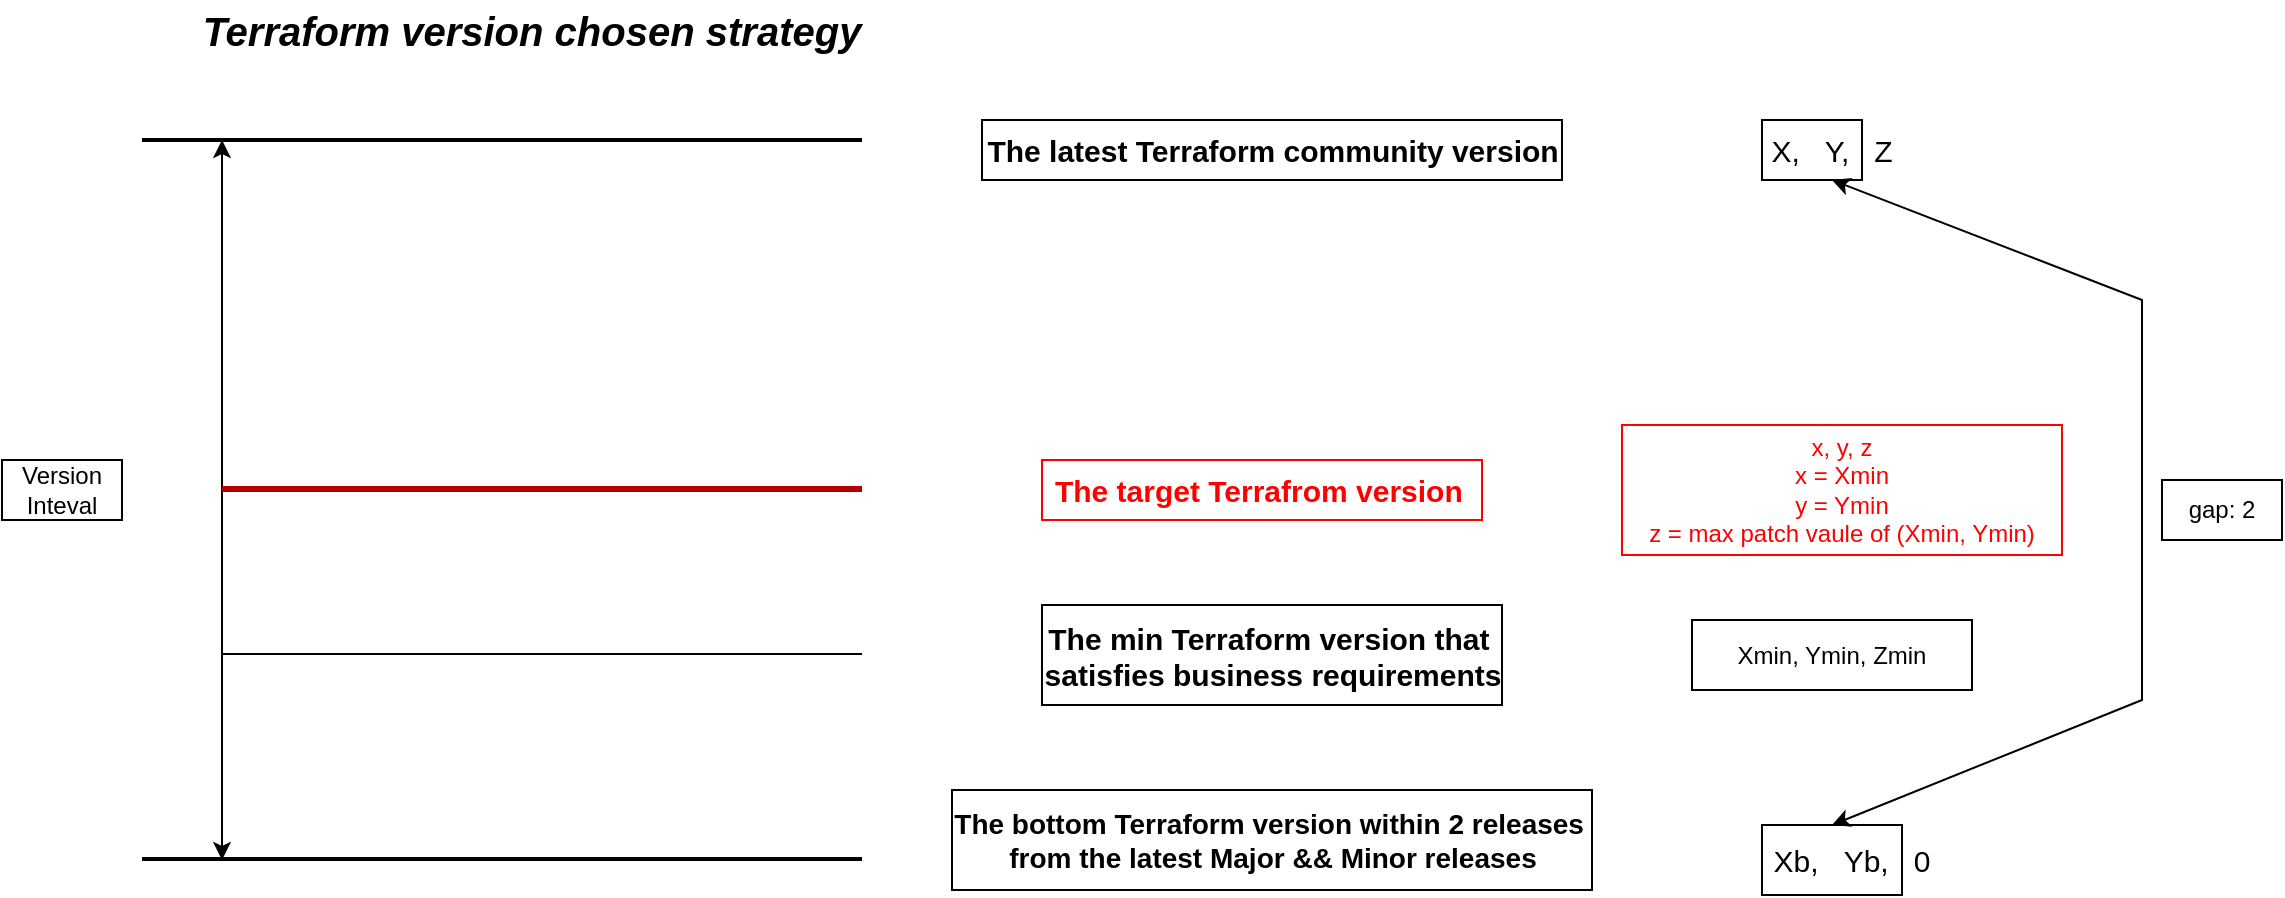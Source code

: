 <mxfile version="24.8.6" pages="2">
  <diagram name="terraform-version-chosen-strategy" id="SNY0OpUELZmeCXlAanHq">
    <mxGraphModel dx="1122" dy="652" grid="1" gridSize="10" guides="1" tooltips="1" connect="1" arrows="1" fold="1" page="1" pageScale="1" pageWidth="850" pageHeight="1100" math="0" shadow="0">
      <root>
        <mxCell id="0" />
        <mxCell id="1" parent="0" />
        <mxCell id="e1wBllEiI9DtdUGpIRzY-41" value="" style="rounded=0;whiteSpace=wrap;html=1;fillColor=none;" parent="1" vertex="1">
          <mxGeometry x="890" y="150" width="50" height="30" as="geometry" />
        </mxCell>
        <mxCell id="e1wBllEiI9DtdUGpIRzY-3" value="" style="endArrow=none;html=1;rounded=0;strokeWidth=2;" parent="1" edge="1">
          <mxGeometry width="50" height="50" relative="1" as="geometry">
            <mxPoint x="80" y="160" as="sourcePoint" />
            <mxPoint x="440" y="160" as="targetPoint" />
          </mxGeometry>
        </mxCell>
        <mxCell id="e1wBllEiI9DtdUGpIRzY-4" value="" style="endArrow=none;html=1;rounded=0;strokeWidth=2;" parent="1" edge="1">
          <mxGeometry width="50" height="50" relative="1" as="geometry">
            <mxPoint x="80" y="519.5" as="sourcePoint" />
            <mxPoint x="440" y="519.5" as="targetPoint" />
          </mxGeometry>
        </mxCell>
        <mxCell id="e1wBllEiI9DtdUGpIRzY-6" value="&lt;font style=&quot;font-size: 15px;&quot;&gt;&lt;span&gt;The latest Terraform community version&lt;/span&gt;&lt;/font&gt;" style="text;html=1;align=center;verticalAlign=middle;resizable=0;points=[];autosize=1;strokeColor=default;fillColor=none;fontStyle=1" parent="1" vertex="1">
          <mxGeometry x="500" y="150" width="290" height="30" as="geometry" />
        </mxCell>
        <mxCell id="e1wBllEiI9DtdUGpIRzY-8" value="The bottom Terraform version within 2 releases&amp;nbsp;&lt;br style=&quot;font-size: 14px;&quot;&gt;from the latest Major &amp;amp;&amp;amp; Minor releases" style="text;html=1;align=center;verticalAlign=middle;resizable=0;points=[];autosize=1;strokeColor=default;fillColor=none;gradientColor=none;fontSize=14;fontStyle=1" parent="1" vertex="1">
          <mxGeometry x="485" y="485" width="320" height="50" as="geometry" />
        </mxCell>
        <mxCell id="e1wBllEiI9DtdUGpIRzY-13" value="" style="endArrow=classic;startArrow=classic;html=1;rounded=0;" parent="1" edge="1">
          <mxGeometry width="50" height="50" relative="1" as="geometry">
            <mxPoint x="120" y="520" as="sourcePoint" />
            <mxPoint x="120" y="160" as="targetPoint" />
          </mxGeometry>
        </mxCell>
        <mxCell id="e1wBllEiI9DtdUGpIRzY-14" value="Version&lt;div&gt;Inteval&lt;/div&gt;" style="text;html=1;align=center;verticalAlign=middle;whiteSpace=wrap;rounded=0;strokeColor=default;" parent="1" vertex="1">
          <mxGeometry x="10" y="320" width="60" height="30" as="geometry" />
        </mxCell>
        <mxCell id="e1wBllEiI9DtdUGpIRzY-40" value="&lt;font style=&quot;font-size: 15px;&quot;&gt;X,&amp;nbsp; &amp;nbsp;Y,&amp;nbsp; &amp;nbsp;Z&lt;/font&gt;" style="text;html=1;align=center;verticalAlign=middle;whiteSpace=wrap;rounded=0;fillColor=none;strokeColor=none;" parent="1" vertex="1">
          <mxGeometry x="870" y="150" width="110" height="30" as="geometry" />
        </mxCell>
        <mxCell id="e1wBllEiI9DtdUGpIRzY-43" value="&lt;font style=&quot;font-size: 15px;&quot;&gt;Xb,&amp;nbsp; &amp;nbsp;Yb,&amp;nbsp; &amp;nbsp;0&lt;/font&gt;" style="text;html=1;align=center;verticalAlign=middle;whiteSpace=wrap;rounded=0;fillColor=none;strokeColor=none;" parent="1" vertex="1">
          <mxGeometry x="880" y="505" width="110" height="30" as="geometry" />
        </mxCell>
        <mxCell id="e1wBllEiI9DtdUGpIRzY-44" value="" style="rounded=0;whiteSpace=wrap;html=1;fillColor=none;" parent="1" vertex="1">
          <mxGeometry x="890" y="502.5" width="70" height="35" as="geometry" />
        </mxCell>
        <mxCell id="e1wBllEiI9DtdUGpIRzY-48" value="" style="endArrow=classic;startArrow=classic;html=1;rounded=0;exitX=0.5;exitY=0;exitDx=0;exitDy=0;" parent="1" source="e1wBllEiI9DtdUGpIRzY-44" edge="1">
          <mxGeometry width="50" height="50" relative="1" as="geometry">
            <mxPoint x="919" y="506" as="sourcePoint" />
            <mxPoint x="925" y="180" as="targetPoint" />
            <Array as="points">
              <mxPoint x="1080" y="440" />
              <mxPoint x="1080" y="240" />
            </Array>
          </mxGeometry>
        </mxCell>
        <mxCell id="e1wBllEiI9DtdUGpIRzY-49" value="gap: 2" style="text;html=1;align=center;verticalAlign=middle;whiteSpace=wrap;rounded=0;fillColor=none;gradientColor=none;strokeColor=default;" parent="1" vertex="1">
          <mxGeometry x="1090" y="330" width="60" height="30" as="geometry" />
        </mxCell>
        <mxCell id="e1wBllEiI9DtdUGpIRzY-51" value="&lt;font style=&quot;font-size: 15px;&quot;&gt;&lt;span&gt;The min Terraform version that&amp;nbsp;&lt;/span&gt;&lt;/font&gt;&lt;div&gt;&lt;font style=&quot;font-size: 15px;&quot;&gt;&lt;span&gt;satisfies&amp;nbsp;&lt;/span&gt;&lt;/font&gt;&lt;span style=&quot;font-size: 15px; background-color: initial;&quot;&gt;business requirements&lt;/span&gt;&lt;/div&gt;" style="text;html=1;align=center;verticalAlign=middle;resizable=0;points=[];autosize=1;strokeColor=default;fillColor=none;fontStyle=1" parent="1" vertex="1">
          <mxGeometry x="530" y="392.5" width="230" height="50" as="geometry" />
        </mxCell>
        <mxCell id="e1wBllEiI9DtdUGpIRzY-52" value="" style="endArrow=none;html=1;rounded=0;" parent="1" edge="1">
          <mxGeometry width="50" height="50" relative="1" as="geometry">
            <mxPoint x="120" y="417" as="sourcePoint" />
            <mxPoint x="440" y="417" as="targetPoint" />
          </mxGeometry>
        </mxCell>
        <mxCell id="e1wBllEiI9DtdUGpIRzY-54" value="Xmin, Ymin, Zmin" style="rounded=0;whiteSpace=wrap;html=1;fillColor=none;" parent="1" vertex="1">
          <mxGeometry x="855" y="400" width="140" height="35" as="geometry" />
        </mxCell>
        <mxCell id="e1wBllEiI9DtdUGpIRzY-56" value="" style="endArrow=none;html=1;rounded=0;fillColor=#e51400;strokeColor=#B20000;strokeWidth=3;" parent="1" edge="1">
          <mxGeometry width="50" height="50" relative="1" as="geometry">
            <mxPoint x="120" y="334.5" as="sourcePoint" />
            <mxPoint x="440" y="334.5" as="targetPoint" />
          </mxGeometry>
        </mxCell>
        <mxCell id="e1wBllEiI9DtdUGpIRzY-57" value="&lt;span style=&quot;font-size: 15px;&quot;&gt;&lt;font color=&quot;#ff0000&quot;&gt;The target Terrafrom version&amp;nbsp;&lt;/font&gt;&lt;/span&gt;" style="text;html=1;align=center;verticalAlign=middle;resizable=0;points=[];autosize=1;strokeColor=#FF0000;fillColor=none;fontStyle=1" parent="1" vertex="1">
          <mxGeometry x="530" y="320" width="220" height="30" as="geometry" />
        </mxCell>
        <mxCell id="e1wBllEiI9DtdUGpIRzY-58" value="&lt;div&gt;&lt;font&gt;x, y, z&lt;/font&gt;&lt;/div&gt;&lt;div&gt;&lt;span style=&quot;background-color: initial;&quot;&gt;x = Xmin&lt;/span&gt;&lt;/div&gt;&lt;div&gt;&lt;span style=&quot;background-color: initial;&quot;&gt;y = Ymin&lt;/span&gt;&lt;/div&gt;&lt;div&gt;&lt;span style=&quot;background-color: initial;&quot;&gt;z = max patch vaule of (Xmin, Ymin)&lt;/span&gt;&lt;/div&gt;" style="rounded=0;whiteSpace=wrap;html=1;fillColor=none;fontColor=#FF0000;strokeColor=#FF0000;" parent="1" vertex="1">
          <mxGeometry x="820" y="302.5" width="220" height="65" as="geometry" />
        </mxCell>
        <mxCell id="e1wBllEiI9DtdUGpIRzY-61" value="&lt;i style=&quot;font-size: 20px;&quot;&gt;&lt;b style=&quot;font-size: 20px;&quot;&gt;Terraform version chosen &lt;font style=&quot;font-size: 20px;&quot;&gt;strategy&lt;/font&gt;&lt;/b&gt;&lt;/i&gt;" style="text;html=1;align=center;verticalAlign=middle;whiteSpace=wrap;rounded=0;strokeColor=none;fontSize=20;" parent="1" vertex="1">
          <mxGeometry x="100" y="90" width="350" height="30" as="geometry" />
        </mxCell>
      </root>
    </mxGraphModel>
  </diagram>
  <diagram name="terraform-cloud-provider-version-chosen-strategy" id="j1X8EAQi7Hy-ihv-SWok">
    <mxGraphModel dx="909" dy="528" grid="1" gridSize="10" guides="1" tooltips="1" connect="1" arrows="1" fold="1" page="1" pageScale="1" pageWidth="850" pageHeight="1100" math="0" shadow="0">
      <root>
        <mxCell id="OY6ilr0GxoHXBJMdgs3u-0" />
        <mxCell id="OY6ilr0GxoHXBJMdgs3u-1" parent="OY6ilr0GxoHXBJMdgs3u-0" />
        <mxCell id="OY6ilr0GxoHXBJMdgs3u-2" value="" style="rounded=0;whiteSpace=wrap;html=1;fillColor=none;" vertex="1" parent="OY6ilr0GxoHXBJMdgs3u-1">
          <mxGeometry x="890" y="150" width="50" height="30" as="geometry" />
        </mxCell>
        <mxCell id="OY6ilr0GxoHXBJMdgs3u-3" value="" style="endArrow=none;html=1;rounded=0;strokeWidth=2;" edge="1" parent="OY6ilr0GxoHXBJMdgs3u-1">
          <mxGeometry width="50" height="50" relative="1" as="geometry">
            <mxPoint x="80" y="160" as="sourcePoint" />
            <mxPoint x="440" y="160" as="targetPoint" />
          </mxGeometry>
        </mxCell>
        <mxCell id="OY6ilr0GxoHXBJMdgs3u-4" value="" style="endArrow=none;html=1;rounded=0;strokeWidth=2;" edge="1" parent="OY6ilr0GxoHXBJMdgs3u-1">
          <mxGeometry width="50" height="50" relative="1" as="geometry">
            <mxPoint x="80" y="519.5" as="sourcePoint" />
            <mxPoint x="440" y="519.5" as="targetPoint" />
          </mxGeometry>
        </mxCell>
        <mxCell id="OY6ilr0GxoHXBJMdgs3u-5" value="&lt;font style=&quot;font-size: 15px;&quot;&gt;&lt;span&gt;The latest Terraform-Cloud-Provide&amp;nbsp;&lt;/span&gt;&lt;/font&gt;&lt;span style=&quot;font-size: 15px; background-color: initial;&quot;&gt;community version&lt;/span&gt;" style="text;html=1;align=center;verticalAlign=middle;resizable=0;points=[];autosize=1;strokeColor=default;fillColor=none;fontStyle=1" vertex="1" parent="OY6ilr0GxoHXBJMdgs3u-1">
          <mxGeometry x="480" y="150" width="390" height="30" as="geometry" />
        </mxCell>
        <mxCell id="OY6ilr0GxoHXBJMdgs3u-6" value="The bottom Terraform-Cloud-Provider&lt;div&gt;&amp;nbsp;version within 20 releases&amp;nbsp;&lt;br style=&quot;font-size: 14px;&quot;&gt;from the latest Major &amp;amp;&amp;amp; Minor releases&lt;/div&gt;" style="text;html=1;align=center;verticalAlign=middle;resizable=0;points=[];autosize=1;strokeColor=default;fillColor=none;gradientColor=none;fontSize=14;fontStyle=1" vertex="1" parent="OY6ilr0GxoHXBJMdgs3u-1">
          <mxGeometry x="540" y="490" width="270" height="60" as="geometry" />
        </mxCell>
        <mxCell id="OY6ilr0GxoHXBJMdgs3u-7" value="" style="endArrow=classic;startArrow=classic;html=1;rounded=0;" edge="1" parent="OY6ilr0GxoHXBJMdgs3u-1">
          <mxGeometry width="50" height="50" relative="1" as="geometry">
            <mxPoint x="120" y="520" as="sourcePoint" />
            <mxPoint x="120" y="240" as="targetPoint" />
          </mxGeometry>
        </mxCell>
        <mxCell id="OY6ilr0GxoHXBJMdgs3u-8" value="Version&lt;div&gt;Inteval&lt;/div&gt;" style="text;html=1;align=center;verticalAlign=middle;whiteSpace=wrap;rounded=0;strokeColor=default;" vertex="1" parent="OY6ilr0GxoHXBJMdgs3u-1">
          <mxGeometry x="20" y="360" width="60" height="30" as="geometry" />
        </mxCell>
        <mxCell id="OY6ilr0GxoHXBJMdgs3u-9" value="&lt;font style=&quot;font-size: 15px;&quot;&gt;X,&amp;nbsp; &amp;nbsp;Y,&amp;nbsp; &amp;nbsp;Z&lt;/font&gt;" style="text;html=1;align=center;verticalAlign=middle;whiteSpace=wrap;rounded=0;fillColor=none;strokeColor=none;" vertex="1" parent="OY6ilr0GxoHXBJMdgs3u-1">
          <mxGeometry x="870" y="150" width="110" height="30" as="geometry" />
        </mxCell>
        <mxCell id="OY6ilr0GxoHXBJMdgs3u-10" value="&lt;font style=&quot;font-size: 15px;&quot;&gt;Xb,&amp;nbsp; &amp;nbsp;Yb,&amp;nbsp; &amp;nbsp;0&lt;/font&gt;" style="text;html=1;align=center;verticalAlign=middle;whiteSpace=wrap;rounded=0;fillColor=none;strokeColor=none;" vertex="1" parent="OY6ilr0GxoHXBJMdgs3u-1">
          <mxGeometry x="880" y="505" width="110" height="30" as="geometry" />
        </mxCell>
        <mxCell id="OY6ilr0GxoHXBJMdgs3u-11" value="" style="rounded=0;whiteSpace=wrap;html=1;fillColor=none;" vertex="1" parent="OY6ilr0GxoHXBJMdgs3u-1">
          <mxGeometry x="890" y="502.5" width="70" height="35" as="geometry" />
        </mxCell>
        <mxCell id="OY6ilr0GxoHXBJMdgs3u-12" value="" style="endArrow=classic;startArrow=classic;html=1;rounded=0;exitX=0.5;exitY=0;exitDx=0;exitDy=0;" edge="1" parent="OY6ilr0GxoHXBJMdgs3u-1" source="OY6ilr0GxoHXBJMdgs3u-11">
          <mxGeometry width="50" height="50" relative="1" as="geometry">
            <mxPoint x="919" y="506" as="sourcePoint" />
            <mxPoint x="918" y="180" as="targetPoint" />
            <Array as="points">
              <mxPoint x="1080" y="440" />
              <mxPoint x="1080" y="240" />
            </Array>
          </mxGeometry>
        </mxCell>
        <mxCell id="OY6ilr0GxoHXBJMdgs3u-13" value="gap: 20" style="text;html=1;align=center;verticalAlign=middle;whiteSpace=wrap;rounded=0;fillColor=none;gradientColor=none;strokeColor=default;" vertex="1" parent="OY6ilr0GxoHXBJMdgs3u-1">
          <mxGeometry x="1090" y="330" width="60" height="30" as="geometry" />
        </mxCell>
        <mxCell id="OY6ilr0GxoHXBJMdgs3u-14" value="&lt;font style=&quot;font-size: 15px;&quot;&gt;&lt;span&gt;The min Terraform version that&amp;nbsp;&lt;/span&gt;&lt;/font&gt;&lt;div&gt;&lt;font style=&quot;font-size: 15px;&quot;&gt;&lt;span&gt;satisfies&amp;nbsp;&lt;/span&gt;&lt;/font&gt;&lt;span style=&quot;font-size: 15px; background-color: initial;&quot;&gt;business requirements&lt;/span&gt;&lt;/div&gt;" style="text;html=1;align=center;verticalAlign=middle;resizable=0;points=[];autosize=1;strokeColor=default;fillColor=none;fontStyle=1" vertex="1" parent="OY6ilr0GxoHXBJMdgs3u-1">
          <mxGeometry x="550" y="400" width="230" height="50" as="geometry" />
        </mxCell>
        <mxCell id="OY6ilr0GxoHXBJMdgs3u-15" value="" style="endArrow=none;html=1;rounded=0;" edge="1" parent="OY6ilr0GxoHXBJMdgs3u-1">
          <mxGeometry width="50" height="50" relative="1" as="geometry">
            <mxPoint x="120" y="415" as="sourcePoint" />
            <mxPoint x="440" y="415" as="targetPoint" />
          </mxGeometry>
        </mxCell>
        <mxCell id="OY6ilr0GxoHXBJMdgs3u-16" value="Xmin, Ymin, Zmin" style="rounded=0;whiteSpace=wrap;html=1;fillColor=none;" vertex="1" parent="OY6ilr0GxoHXBJMdgs3u-1">
          <mxGeometry x="880" y="415" width="100" height="35" as="geometry" />
        </mxCell>
        <mxCell id="OY6ilr0GxoHXBJMdgs3u-17" value="" style="endArrow=none;html=1;rounded=0;fillColor=#e51400;strokeColor=#B20000;strokeWidth=3;" edge="1" parent="OY6ilr0GxoHXBJMdgs3u-1">
          <mxGeometry width="50" height="50" relative="1" as="geometry">
            <mxPoint x="120" y="344.5" as="sourcePoint" />
            <mxPoint x="440" y="344.5" as="targetPoint" />
          </mxGeometry>
        </mxCell>
        <mxCell id="OY6ilr0GxoHXBJMdgs3u-18" value="&lt;span style=&quot;font-size: 15px;&quot;&gt;&lt;font color=&quot;#ff0000&quot;&gt;The target Terrafrom-Cloud-Provider&amp;nbsp;&lt;/font&gt;&lt;/span&gt;&lt;span style=&quot;color: rgb(255, 0, 0); font-size: 15px; background-color: initial;&quot;&gt;version&amp;nbsp;&lt;/span&gt;" style="text;html=1;align=center;verticalAlign=middle;resizable=0;points=[];autosize=1;strokeColor=#FF0000;fillColor=none;fontStyle=1" vertex="1" parent="OY6ilr0GxoHXBJMdgs3u-1">
          <mxGeometry x="520" y="330" width="320" height="30" as="geometry" />
        </mxCell>
        <mxCell id="OY6ilr0GxoHXBJMdgs3u-19" value="&lt;div&gt;&lt;font&gt;x, y, z&lt;/font&gt;&lt;/div&gt;&lt;div&gt;&lt;span style=&quot;background-color: initial;&quot;&gt;x = Xm&lt;/span&gt;&lt;/div&gt;&lt;div&gt;&lt;span style=&quot;background-color: initial;&quot;&gt;y = Ym&lt;/span&gt;&lt;/div&gt;&lt;div&gt;&lt;span style=&quot;background-color: initial;&quot;&gt;z = max patch vaule of (Xm, Ym)&lt;/span&gt;&lt;/div&gt;" style="rounded=0;whiteSpace=wrap;html=1;fillColor=none;fontColor=#FF0000;strokeColor=#FF0000;" vertex="1" parent="OY6ilr0GxoHXBJMdgs3u-1">
          <mxGeometry x="850" y="315" width="190" height="60" as="geometry" />
        </mxCell>
        <mxCell id="OY6ilr0GxoHXBJMdgs3u-20" value="&lt;i style=&quot;font-size: 20px;&quot;&gt;&lt;b style=&quot;font-size: 20px;&quot;&gt;Terraform-Cloud-Provider version chosen &lt;font style=&quot;font-size: 20px;&quot;&gt;strategy&lt;/font&gt;&lt;/b&gt;&lt;/i&gt;" style="text;html=1;align=center;verticalAlign=middle;whiteSpace=wrap;rounded=0;strokeColor=none;fontSize=20;" vertex="1" parent="OY6ilr0GxoHXBJMdgs3u-1">
          <mxGeometry x="80" y="90" width="490" height="30" as="geometry" />
        </mxCell>
        <mxCell id="A409qsox90YgXnIcVH6A-0" value="" style="endArrow=none;html=1;rounded=0;" edge="1" parent="OY6ilr0GxoHXBJMdgs3u-1">
          <mxGeometry width="50" height="50" relative="1" as="geometry">
            <mxPoint x="80" y="240" as="sourcePoint" />
            <mxPoint x="440" y="240" as="targetPoint" />
          </mxGeometry>
        </mxCell>
        <mxCell id="xLN7ZyOP2EF2gBcXBhgX-0" value="&lt;font style=&quot;font-size: 15px;&quot;&gt;&lt;span&gt;The max Terraform-Cloud-Provider version&amp;nbsp;&lt;/span&gt;&lt;/font&gt;&lt;div&gt;&lt;font style=&quot;font-size: 15px;&quot;&gt;&lt;span&gt;that the current Terraform version supports&lt;/span&gt;&lt;/font&gt;&lt;/div&gt;" style="text;html=1;align=center;verticalAlign=middle;resizable=0;points=[];autosize=1;strokeColor=default;fillColor=none;fontStyle=1" vertex="1" parent="OY6ilr0GxoHXBJMdgs3u-1">
          <mxGeometry x="520" y="220" width="310" height="50" as="geometry" />
        </mxCell>
        <mxCell id="at1MYicZXY0E1_1BS8Zb-0" value="Xmax, Ymax, Zmax" style="rounded=0;whiteSpace=wrap;html=1;fillColor=none;" vertex="1" parent="OY6ilr0GxoHXBJMdgs3u-1">
          <mxGeometry x="875" y="228.75" width="120" height="32.5" as="geometry" />
        </mxCell>
      </root>
    </mxGraphModel>
  </diagram>
</mxfile>
